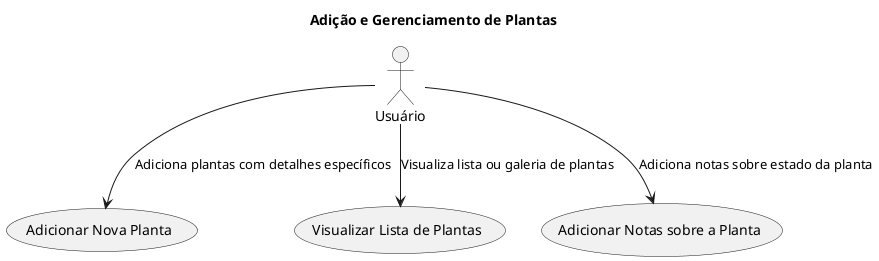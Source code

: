 @startuml Adicao_Gerenciamento_Plantas
title Adição e Gerenciamento de Plantas

actor Usuario as "Usuário"

usecase "Adicionar Nova Planta" as UC1
usecase "Visualizar Lista de Plantas" as UC2
usecase "Adicionar Notas sobre a Planta" as UC3

Usuario --> UC1 : Adiciona plantas com detalhes específicos
Usuario --> UC2 : Visualiza lista ou galeria de plantas
Usuario --> UC3 : Adiciona notas sobre estado da planta

@enduml
